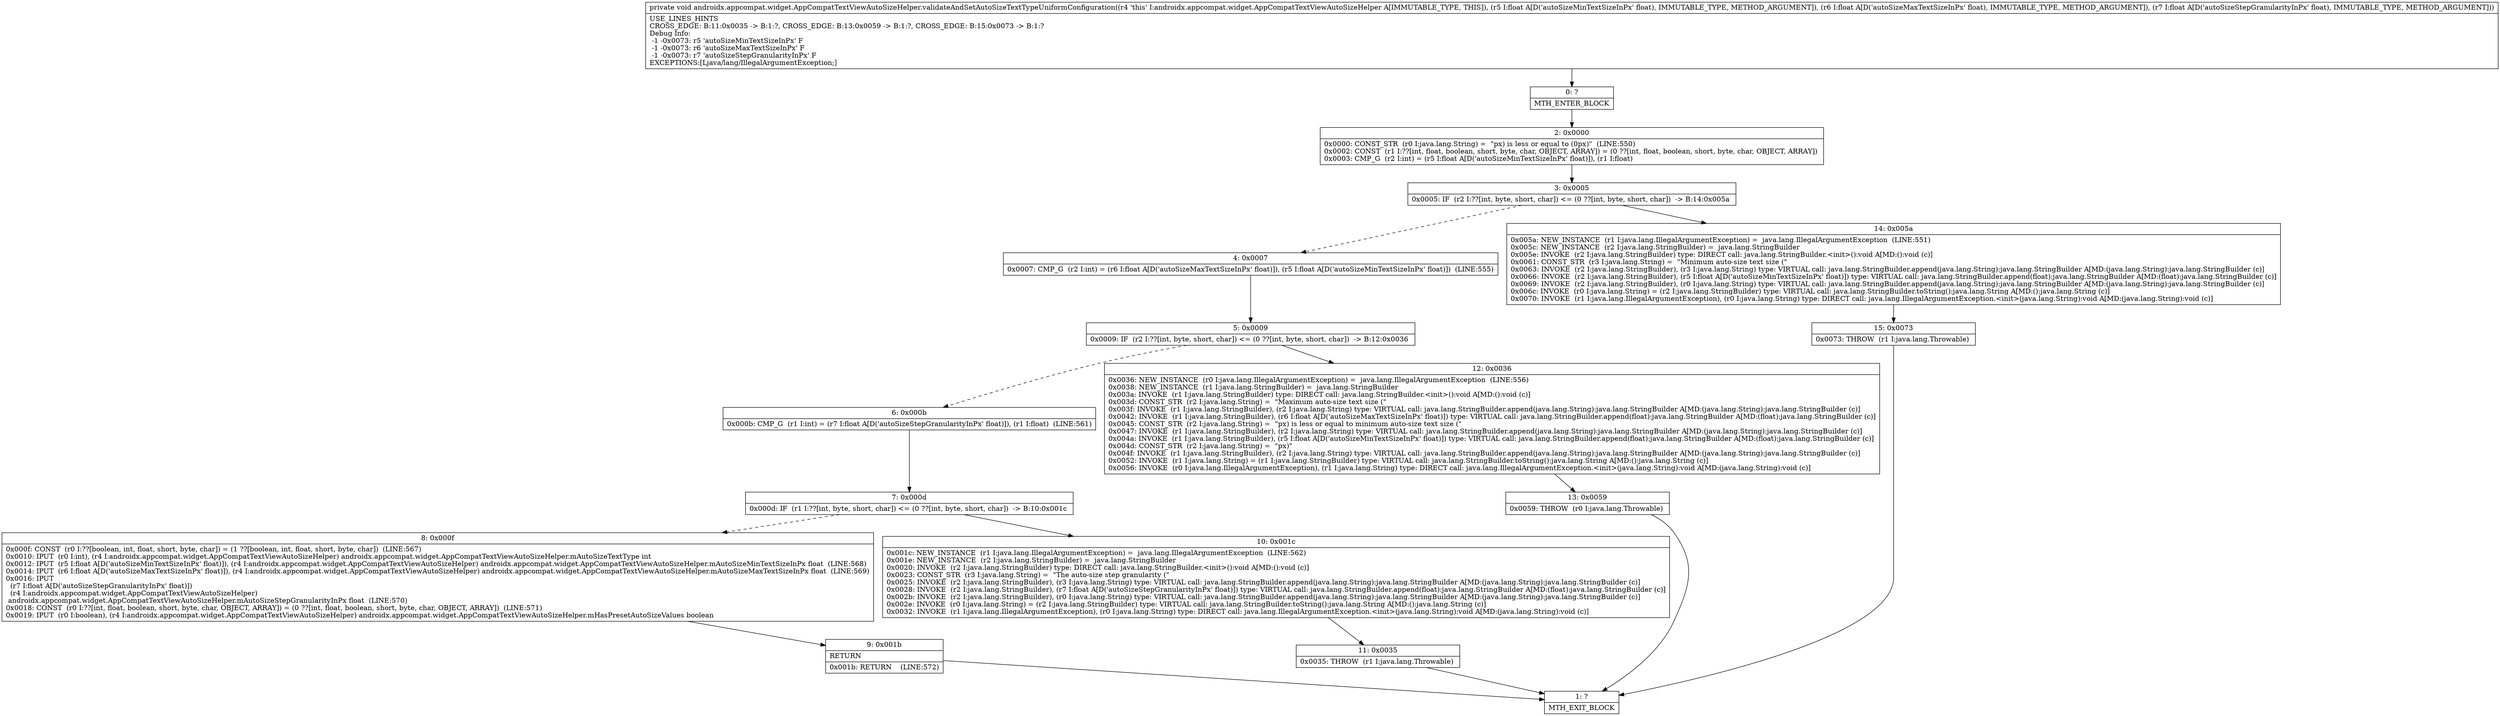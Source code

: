 digraph "CFG forandroidx.appcompat.widget.AppCompatTextViewAutoSizeHelper.validateAndSetAutoSizeTextTypeUniformConfiguration(FFF)V" {
Node_0 [shape=record,label="{0\:\ ?|MTH_ENTER_BLOCK\l}"];
Node_2 [shape=record,label="{2\:\ 0x0000|0x0000: CONST_STR  (r0 I:java.lang.String) =  \"px) is less or equal to (0px)\"  (LINE:550)\l0x0002: CONST  (r1 I:??[int, float, boolean, short, byte, char, OBJECT, ARRAY]) = (0 ??[int, float, boolean, short, byte, char, OBJECT, ARRAY]) \l0x0003: CMP_G  (r2 I:int) = (r5 I:float A[D('autoSizeMinTextSizeInPx' float)]), (r1 I:float) \l}"];
Node_3 [shape=record,label="{3\:\ 0x0005|0x0005: IF  (r2 I:??[int, byte, short, char]) \<= (0 ??[int, byte, short, char])  \-\> B:14:0x005a \l}"];
Node_4 [shape=record,label="{4\:\ 0x0007|0x0007: CMP_G  (r2 I:int) = (r6 I:float A[D('autoSizeMaxTextSizeInPx' float)]), (r5 I:float A[D('autoSizeMinTextSizeInPx' float)])  (LINE:555)\l}"];
Node_5 [shape=record,label="{5\:\ 0x0009|0x0009: IF  (r2 I:??[int, byte, short, char]) \<= (0 ??[int, byte, short, char])  \-\> B:12:0x0036 \l}"];
Node_6 [shape=record,label="{6\:\ 0x000b|0x000b: CMP_G  (r1 I:int) = (r7 I:float A[D('autoSizeStepGranularityInPx' float)]), (r1 I:float)  (LINE:561)\l}"];
Node_7 [shape=record,label="{7\:\ 0x000d|0x000d: IF  (r1 I:??[int, byte, short, char]) \<= (0 ??[int, byte, short, char])  \-\> B:10:0x001c \l}"];
Node_8 [shape=record,label="{8\:\ 0x000f|0x000f: CONST  (r0 I:??[boolean, int, float, short, byte, char]) = (1 ??[boolean, int, float, short, byte, char])  (LINE:567)\l0x0010: IPUT  (r0 I:int), (r4 I:androidx.appcompat.widget.AppCompatTextViewAutoSizeHelper) androidx.appcompat.widget.AppCompatTextViewAutoSizeHelper.mAutoSizeTextType int \l0x0012: IPUT  (r5 I:float A[D('autoSizeMinTextSizeInPx' float)]), (r4 I:androidx.appcompat.widget.AppCompatTextViewAutoSizeHelper) androidx.appcompat.widget.AppCompatTextViewAutoSizeHelper.mAutoSizeMinTextSizeInPx float  (LINE:568)\l0x0014: IPUT  (r6 I:float A[D('autoSizeMaxTextSizeInPx' float)]), (r4 I:androidx.appcompat.widget.AppCompatTextViewAutoSizeHelper) androidx.appcompat.widget.AppCompatTextViewAutoSizeHelper.mAutoSizeMaxTextSizeInPx float  (LINE:569)\l0x0016: IPUT  \l  (r7 I:float A[D('autoSizeStepGranularityInPx' float)])\l  (r4 I:androidx.appcompat.widget.AppCompatTextViewAutoSizeHelper)\l androidx.appcompat.widget.AppCompatTextViewAutoSizeHelper.mAutoSizeStepGranularityInPx float  (LINE:570)\l0x0018: CONST  (r0 I:??[int, float, boolean, short, byte, char, OBJECT, ARRAY]) = (0 ??[int, float, boolean, short, byte, char, OBJECT, ARRAY])  (LINE:571)\l0x0019: IPUT  (r0 I:boolean), (r4 I:androidx.appcompat.widget.AppCompatTextViewAutoSizeHelper) androidx.appcompat.widget.AppCompatTextViewAutoSizeHelper.mHasPresetAutoSizeValues boolean \l}"];
Node_9 [shape=record,label="{9\:\ 0x001b|RETURN\l|0x001b: RETURN    (LINE:572)\l}"];
Node_1 [shape=record,label="{1\:\ ?|MTH_EXIT_BLOCK\l}"];
Node_10 [shape=record,label="{10\:\ 0x001c|0x001c: NEW_INSTANCE  (r1 I:java.lang.IllegalArgumentException) =  java.lang.IllegalArgumentException  (LINE:562)\l0x001e: NEW_INSTANCE  (r2 I:java.lang.StringBuilder) =  java.lang.StringBuilder \l0x0020: INVOKE  (r2 I:java.lang.StringBuilder) type: DIRECT call: java.lang.StringBuilder.\<init\>():void A[MD:():void (c)]\l0x0023: CONST_STR  (r3 I:java.lang.String) =  \"The auto\-size step granularity (\" \l0x0025: INVOKE  (r2 I:java.lang.StringBuilder), (r3 I:java.lang.String) type: VIRTUAL call: java.lang.StringBuilder.append(java.lang.String):java.lang.StringBuilder A[MD:(java.lang.String):java.lang.StringBuilder (c)]\l0x0028: INVOKE  (r2 I:java.lang.StringBuilder), (r7 I:float A[D('autoSizeStepGranularityInPx' float)]) type: VIRTUAL call: java.lang.StringBuilder.append(float):java.lang.StringBuilder A[MD:(float):java.lang.StringBuilder (c)]\l0x002b: INVOKE  (r2 I:java.lang.StringBuilder), (r0 I:java.lang.String) type: VIRTUAL call: java.lang.StringBuilder.append(java.lang.String):java.lang.StringBuilder A[MD:(java.lang.String):java.lang.StringBuilder (c)]\l0x002e: INVOKE  (r0 I:java.lang.String) = (r2 I:java.lang.StringBuilder) type: VIRTUAL call: java.lang.StringBuilder.toString():java.lang.String A[MD:():java.lang.String (c)]\l0x0032: INVOKE  (r1 I:java.lang.IllegalArgumentException), (r0 I:java.lang.String) type: DIRECT call: java.lang.IllegalArgumentException.\<init\>(java.lang.String):void A[MD:(java.lang.String):void (c)]\l}"];
Node_11 [shape=record,label="{11\:\ 0x0035|0x0035: THROW  (r1 I:java.lang.Throwable) \l}"];
Node_12 [shape=record,label="{12\:\ 0x0036|0x0036: NEW_INSTANCE  (r0 I:java.lang.IllegalArgumentException) =  java.lang.IllegalArgumentException  (LINE:556)\l0x0038: NEW_INSTANCE  (r1 I:java.lang.StringBuilder) =  java.lang.StringBuilder \l0x003a: INVOKE  (r1 I:java.lang.StringBuilder) type: DIRECT call: java.lang.StringBuilder.\<init\>():void A[MD:():void (c)]\l0x003d: CONST_STR  (r2 I:java.lang.String) =  \"Maximum auto\-size text size (\" \l0x003f: INVOKE  (r1 I:java.lang.StringBuilder), (r2 I:java.lang.String) type: VIRTUAL call: java.lang.StringBuilder.append(java.lang.String):java.lang.StringBuilder A[MD:(java.lang.String):java.lang.StringBuilder (c)]\l0x0042: INVOKE  (r1 I:java.lang.StringBuilder), (r6 I:float A[D('autoSizeMaxTextSizeInPx' float)]) type: VIRTUAL call: java.lang.StringBuilder.append(float):java.lang.StringBuilder A[MD:(float):java.lang.StringBuilder (c)]\l0x0045: CONST_STR  (r2 I:java.lang.String) =  \"px) is less or equal to minimum auto\-size text size (\" \l0x0047: INVOKE  (r1 I:java.lang.StringBuilder), (r2 I:java.lang.String) type: VIRTUAL call: java.lang.StringBuilder.append(java.lang.String):java.lang.StringBuilder A[MD:(java.lang.String):java.lang.StringBuilder (c)]\l0x004a: INVOKE  (r1 I:java.lang.StringBuilder), (r5 I:float A[D('autoSizeMinTextSizeInPx' float)]) type: VIRTUAL call: java.lang.StringBuilder.append(float):java.lang.StringBuilder A[MD:(float):java.lang.StringBuilder (c)]\l0x004d: CONST_STR  (r2 I:java.lang.String) =  \"px)\" \l0x004f: INVOKE  (r1 I:java.lang.StringBuilder), (r2 I:java.lang.String) type: VIRTUAL call: java.lang.StringBuilder.append(java.lang.String):java.lang.StringBuilder A[MD:(java.lang.String):java.lang.StringBuilder (c)]\l0x0052: INVOKE  (r1 I:java.lang.String) = (r1 I:java.lang.StringBuilder) type: VIRTUAL call: java.lang.StringBuilder.toString():java.lang.String A[MD:():java.lang.String (c)]\l0x0056: INVOKE  (r0 I:java.lang.IllegalArgumentException), (r1 I:java.lang.String) type: DIRECT call: java.lang.IllegalArgumentException.\<init\>(java.lang.String):void A[MD:(java.lang.String):void (c)]\l}"];
Node_13 [shape=record,label="{13\:\ 0x0059|0x0059: THROW  (r0 I:java.lang.Throwable) \l}"];
Node_14 [shape=record,label="{14\:\ 0x005a|0x005a: NEW_INSTANCE  (r1 I:java.lang.IllegalArgumentException) =  java.lang.IllegalArgumentException  (LINE:551)\l0x005c: NEW_INSTANCE  (r2 I:java.lang.StringBuilder) =  java.lang.StringBuilder \l0x005e: INVOKE  (r2 I:java.lang.StringBuilder) type: DIRECT call: java.lang.StringBuilder.\<init\>():void A[MD:():void (c)]\l0x0061: CONST_STR  (r3 I:java.lang.String) =  \"Minimum auto\-size text size (\" \l0x0063: INVOKE  (r2 I:java.lang.StringBuilder), (r3 I:java.lang.String) type: VIRTUAL call: java.lang.StringBuilder.append(java.lang.String):java.lang.StringBuilder A[MD:(java.lang.String):java.lang.StringBuilder (c)]\l0x0066: INVOKE  (r2 I:java.lang.StringBuilder), (r5 I:float A[D('autoSizeMinTextSizeInPx' float)]) type: VIRTUAL call: java.lang.StringBuilder.append(float):java.lang.StringBuilder A[MD:(float):java.lang.StringBuilder (c)]\l0x0069: INVOKE  (r2 I:java.lang.StringBuilder), (r0 I:java.lang.String) type: VIRTUAL call: java.lang.StringBuilder.append(java.lang.String):java.lang.StringBuilder A[MD:(java.lang.String):java.lang.StringBuilder (c)]\l0x006c: INVOKE  (r0 I:java.lang.String) = (r2 I:java.lang.StringBuilder) type: VIRTUAL call: java.lang.StringBuilder.toString():java.lang.String A[MD:():java.lang.String (c)]\l0x0070: INVOKE  (r1 I:java.lang.IllegalArgumentException), (r0 I:java.lang.String) type: DIRECT call: java.lang.IllegalArgumentException.\<init\>(java.lang.String):void A[MD:(java.lang.String):void (c)]\l}"];
Node_15 [shape=record,label="{15\:\ 0x0073|0x0073: THROW  (r1 I:java.lang.Throwable) \l}"];
MethodNode[shape=record,label="{private void androidx.appcompat.widget.AppCompatTextViewAutoSizeHelper.validateAndSetAutoSizeTextTypeUniformConfiguration((r4 'this' I:androidx.appcompat.widget.AppCompatTextViewAutoSizeHelper A[IMMUTABLE_TYPE, THIS]), (r5 I:float A[D('autoSizeMinTextSizeInPx' float), IMMUTABLE_TYPE, METHOD_ARGUMENT]), (r6 I:float A[D('autoSizeMaxTextSizeInPx' float), IMMUTABLE_TYPE, METHOD_ARGUMENT]), (r7 I:float A[D('autoSizeStepGranularityInPx' float), IMMUTABLE_TYPE, METHOD_ARGUMENT]))  | USE_LINES_HINTS\lCROSS_EDGE: B:11:0x0035 \-\> B:1:?, CROSS_EDGE: B:13:0x0059 \-\> B:1:?, CROSS_EDGE: B:15:0x0073 \-\> B:1:?\lDebug Info:\l  \-1 \-0x0073: r5 'autoSizeMinTextSizeInPx' F\l  \-1 \-0x0073: r6 'autoSizeMaxTextSizeInPx' F\l  \-1 \-0x0073: r7 'autoSizeStepGranularityInPx' F\lEXCEPTIONS:[Ljava\/lang\/IllegalArgumentException;]\l}"];
MethodNode -> Node_0;Node_0 -> Node_2;
Node_2 -> Node_3;
Node_3 -> Node_4[style=dashed];
Node_3 -> Node_14;
Node_4 -> Node_5;
Node_5 -> Node_6[style=dashed];
Node_5 -> Node_12;
Node_6 -> Node_7;
Node_7 -> Node_8[style=dashed];
Node_7 -> Node_10;
Node_8 -> Node_9;
Node_9 -> Node_1;
Node_10 -> Node_11;
Node_11 -> Node_1;
Node_12 -> Node_13;
Node_13 -> Node_1;
Node_14 -> Node_15;
Node_15 -> Node_1;
}

